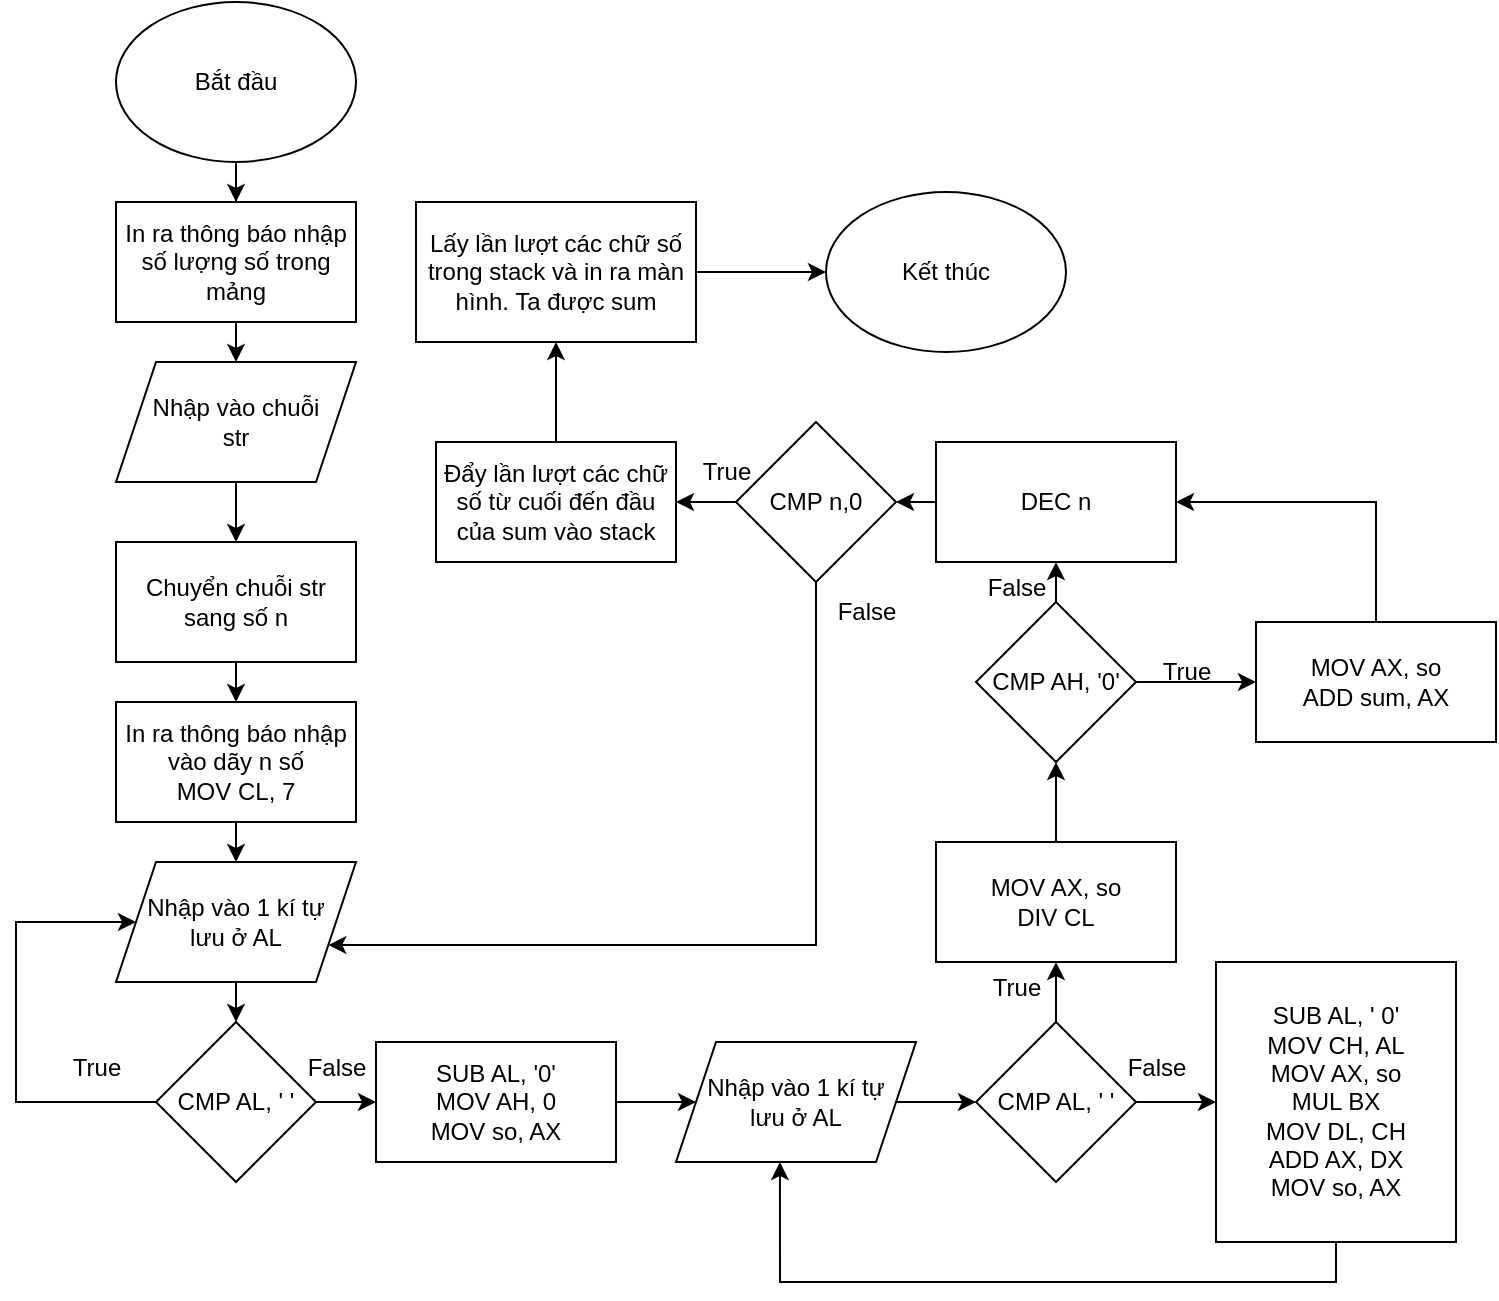 <mxfile version="24.4.3" type="github">
  <diagram name="Trang-1" id="Hi9tlOcI5kU3Nyd7iPtn">
    <mxGraphModel dx="1518" dy="624" grid="1" gridSize="10" guides="1" tooltips="1" connect="1" arrows="1" fold="1" page="1" pageScale="1" pageWidth="827" pageHeight="1169" math="0" shadow="0">
      <root>
        <mxCell id="0" />
        <mxCell id="1" parent="0" />
        <mxCell id="NTieBcKYmifwPvcHSjF2-3" style="edgeStyle=orthogonalEdgeStyle;rounded=0;orthogonalLoop=1;jettySize=auto;html=1;exitX=0.5;exitY=1;exitDx=0;exitDy=0;" edge="1" parent="1" source="NTieBcKYmifwPvcHSjF2-1" target="NTieBcKYmifwPvcHSjF2-2">
          <mxGeometry relative="1" as="geometry" />
        </mxCell>
        <mxCell id="NTieBcKYmifwPvcHSjF2-1" value="Bắt đầu" style="ellipse;whiteSpace=wrap;html=1;" vertex="1" parent="1">
          <mxGeometry x="70" y="130" width="120" height="80" as="geometry" />
        </mxCell>
        <mxCell id="NTieBcKYmifwPvcHSjF2-5" style="edgeStyle=orthogonalEdgeStyle;rounded=0;orthogonalLoop=1;jettySize=auto;html=1;exitX=0.5;exitY=1;exitDx=0;exitDy=0;entryX=0.5;entryY=0;entryDx=0;entryDy=0;" edge="1" parent="1" source="NTieBcKYmifwPvcHSjF2-2" target="NTieBcKYmifwPvcHSjF2-4">
          <mxGeometry relative="1" as="geometry" />
        </mxCell>
        <mxCell id="NTieBcKYmifwPvcHSjF2-2" value="In ra thông báo nhập số lượng số trong mảng" style="rounded=0;whiteSpace=wrap;html=1;" vertex="1" parent="1">
          <mxGeometry x="70" y="230" width="120" height="60" as="geometry" />
        </mxCell>
        <mxCell id="NTieBcKYmifwPvcHSjF2-7" style="edgeStyle=orthogonalEdgeStyle;rounded=0;orthogonalLoop=1;jettySize=auto;html=1;exitX=0.5;exitY=1;exitDx=0;exitDy=0;" edge="1" parent="1" source="NTieBcKYmifwPvcHSjF2-4" target="NTieBcKYmifwPvcHSjF2-6">
          <mxGeometry relative="1" as="geometry" />
        </mxCell>
        <mxCell id="NTieBcKYmifwPvcHSjF2-4" value="Nhập vào chuỗi&lt;br&gt;str" style="shape=parallelogram;perimeter=parallelogramPerimeter;whiteSpace=wrap;html=1;fixedSize=1;" vertex="1" parent="1">
          <mxGeometry x="70" y="310" width="120" height="60" as="geometry" />
        </mxCell>
        <mxCell id="NTieBcKYmifwPvcHSjF2-9" style="edgeStyle=orthogonalEdgeStyle;rounded=0;orthogonalLoop=1;jettySize=auto;html=1;exitX=0.5;exitY=1;exitDx=0;exitDy=0;entryX=0.5;entryY=0;entryDx=0;entryDy=0;" edge="1" parent="1" source="NTieBcKYmifwPvcHSjF2-6" target="NTieBcKYmifwPvcHSjF2-8">
          <mxGeometry relative="1" as="geometry" />
        </mxCell>
        <mxCell id="NTieBcKYmifwPvcHSjF2-6" value="Chuyển chuỗi str sang số n" style="rounded=0;whiteSpace=wrap;html=1;" vertex="1" parent="1">
          <mxGeometry x="70" y="400" width="120" height="60" as="geometry" />
        </mxCell>
        <mxCell id="NTieBcKYmifwPvcHSjF2-11" style="edgeStyle=orthogonalEdgeStyle;rounded=0;orthogonalLoop=1;jettySize=auto;html=1;exitX=0.5;exitY=1;exitDx=0;exitDy=0;entryX=0.5;entryY=0;entryDx=0;entryDy=0;" edge="1" parent="1" source="NTieBcKYmifwPvcHSjF2-8" target="NTieBcKYmifwPvcHSjF2-10">
          <mxGeometry relative="1" as="geometry" />
        </mxCell>
        <mxCell id="NTieBcKYmifwPvcHSjF2-8" value="In ra thông báo nhập vào dãy n số&lt;br&gt;MOV CL, 7" style="rounded=0;whiteSpace=wrap;html=1;" vertex="1" parent="1">
          <mxGeometry x="70" y="480" width="120" height="60" as="geometry" />
        </mxCell>
        <mxCell id="NTieBcKYmifwPvcHSjF2-13" style="edgeStyle=orthogonalEdgeStyle;rounded=0;orthogonalLoop=1;jettySize=auto;html=1;exitX=0.5;exitY=1;exitDx=0;exitDy=0;entryX=0.5;entryY=0;entryDx=0;entryDy=0;" edge="1" parent="1" source="NTieBcKYmifwPvcHSjF2-10" target="NTieBcKYmifwPvcHSjF2-12">
          <mxGeometry relative="1" as="geometry" />
        </mxCell>
        <mxCell id="NTieBcKYmifwPvcHSjF2-10" value="Nhập vào 1 kí tự&lt;br&gt;lưu ở AL" style="shape=parallelogram;perimeter=parallelogramPerimeter;whiteSpace=wrap;html=1;fixedSize=1;" vertex="1" parent="1">
          <mxGeometry x="70" y="560" width="120" height="60" as="geometry" />
        </mxCell>
        <mxCell id="NTieBcKYmifwPvcHSjF2-14" style="edgeStyle=orthogonalEdgeStyle;rounded=0;orthogonalLoop=1;jettySize=auto;html=1;exitX=0;exitY=0.5;exitDx=0;exitDy=0;entryX=0;entryY=0.5;entryDx=0;entryDy=0;" edge="1" parent="1" source="NTieBcKYmifwPvcHSjF2-12" target="NTieBcKYmifwPvcHSjF2-10">
          <mxGeometry relative="1" as="geometry">
            <Array as="points">
              <mxPoint x="20" y="680" />
              <mxPoint x="20" y="590" />
            </Array>
          </mxGeometry>
        </mxCell>
        <mxCell id="NTieBcKYmifwPvcHSjF2-16" style="edgeStyle=orthogonalEdgeStyle;rounded=0;orthogonalLoop=1;jettySize=auto;html=1;exitX=1;exitY=0.5;exitDx=0;exitDy=0;entryX=0;entryY=0.5;entryDx=0;entryDy=0;" edge="1" parent="1" source="NTieBcKYmifwPvcHSjF2-12" target="NTieBcKYmifwPvcHSjF2-15">
          <mxGeometry relative="1" as="geometry" />
        </mxCell>
        <mxCell id="NTieBcKYmifwPvcHSjF2-12" value="CMP AL, &#39; &#39;" style="rhombus;whiteSpace=wrap;html=1;" vertex="1" parent="1">
          <mxGeometry x="90" y="640" width="80" height="80" as="geometry" />
        </mxCell>
        <mxCell id="NTieBcKYmifwPvcHSjF2-21" style="edgeStyle=orthogonalEdgeStyle;rounded=0;orthogonalLoop=1;jettySize=auto;html=1;exitX=1;exitY=0.5;exitDx=0;exitDy=0;entryX=0;entryY=0.5;entryDx=0;entryDy=0;" edge="1" parent="1" source="NTieBcKYmifwPvcHSjF2-15" target="NTieBcKYmifwPvcHSjF2-19">
          <mxGeometry relative="1" as="geometry" />
        </mxCell>
        <mxCell id="NTieBcKYmifwPvcHSjF2-15" value="SUB AL, &#39;0&#39;&lt;div&gt;MOV AH, 0&lt;/div&gt;&lt;div&gt;MOV so, AX&lt;/div&gt;" style="rounded=0;whiteSpace=wrap;html=1;" vertex="1" parent="1">
          <mxGeometry x="200" y="650" width="120" height="60" as="geometry" />
        </mxCell>
        <mxCell id="NTieBcKYmifwPvcHSjF2-17" value="False" style="text;html=1;align=center;verticalAlign=middle;resizable=0;points=[];autosize=1;strokeColor=none;fillColor=none;" vertex="1" parent="1">
          <mxGeometry x="155" y="648" width="50" height="30" as="geometry" />
        </mxCell>
        <mxCell id="NTieBcKYmifwPvcHSjF2-18" value="True" style="text;html=1;align=center;verticalAlign=middle;resizable=0;points=[];autosize=1;strokeColor=none;fillColor=none;" vertex="1" parent="1">
          <mxGeometry x="35" y="648" width="50" height="30" as="geometry" />
        </mxCell>
        <mxCell id="NTieBcKYmifwPvcHSjF2-22" style="edgeStyle=orthogonalEdgeStyle;rounded=0;orthogonalLoop=1;jettySize=auto;html=1;exitX=1;exitY=0.5;exitDx=0;exitDy=0;entryX=0;entryY=0.5;entryDx=0;entryDy=0;" edge="1" parent="1" source="NTieBcKYmifwPvcHSjF2-19" target="NTieBcKYmifwPvcHSjF2-20">
          <mxGeometry relative="1" as="geometry" />
        </mxCell>
        <mxCell id="NTieBcKYmifwPvcHSjF2-19" value="Nhập vào 1 kí tự&lt;br&gt;lưu ở AL" style="shape=parallelogram;perimeter=parallelogramPerimeter;whiteSpace=wrap;html=1;fixedSize=1;" vertex="1" parent="1">
          <mxGeometry x="350" y="650" width="120" height="60" as="geometry" />
        </mxCell>
        <mxCell id="NTieBcKYmifwPvcHSjF2-24" style="edgeStyle=orthogonalEdgeStyle;rounded=0;orthogonalLoop=1;jettySize=auto;html=1;exitX=0.5;exitY=0;exitDx=0;exitDy=0;" edge="1" parent="1" source="NTieBcKYmifwPvcHSjF2-20" target="NTieBcKYmifwPvcHSjF2-23">
          <mxGeometry relative="1" as="geometry" />
        </mxCell>
        <mxCell id="NTieBcKYmifwPvcHSjF2-30" style="edgeStyle=orthogonalEdgeStyle;rounded=0;orthogonalLoop=1;jettySize=auto;html=1;exitX=1;exitY=0.5;exitDx=0;exitDy=0;entryX=0;entryY=0.5;entryDx=0;entryDy=0;" edge="1" parent="1" source="NTieBcKYmifwPvcHSjF2-20" target="NTieBcKYmifwPvcHSjF2-25">
          <mxGeometry relative="1" as="geometry" />
        </mxCell>
        <mxCell id="NTieBcKYmifwPvcHSjF2-20" value="CMP AL, &#39; &#39;" style="rhombus;whiteSpace=wrap;html=1;" vertex="1" parent="1">
          <mxGeometry x="500" y="640" width="80" height="80" as="geometry" />
        </mxCell>
        <mxCell id="NTieBcKYmifwPvcHSjF2-35" style="edgeStyle=orthogonalEdgeStyle;rounded=0;orthogonalLoop=1;jettySize=auto;html=1;exitX=0.5;exitY=0;exitDx=0;exitDy=0;" edge="1" parent="1" source="NTieBcKYmifwPvcHSjF2-23" target="NTieBcKYmifwPvcHSjF2-34">
          <mxGeometry relative="1" as="geometry" />
        </mxCell>
        <mxCell id="NTieBcKYmifwPvcHSjF2-23" value="MOV AX, so&lt;div&gt;DIV CL&lt;/div&gt;" style="rounded=0;whiteSpace=wrap;html=1;" vertex="1" parent="1">
          <mxGeometry x="480" y="550" width="120" height="60" as="geometry" />
        </mxCell>
        <mxCell id="NTieBcKYmifwPvcHSjF2-25" value="SUB AL, &#39; 0&#39;&lt;div&gt;MOV CH, AL&lt;/div&gt;&lt;div&gt;MOV AX, so&lt;/div&gt;&lt;div&gt;MUL BX&lt;/div&gt;&lt;div&gt;MOV DL, CH&lt;/div&gt;&lt;div&gt;ADD AX, DX&lt;/div&gt;&lt;div&gt;MOV so, AX&lt;/div&gt;" style="rounded=0;whiteSpace=wrap;html=1;" vertex="1" parent="1">
          <mxGeometry x="620" y="610" width="120" height="140" as="geometry" />
        </mxCell>
        <mxCell id="NTieBcKYmifwPvcHSjF2-31" style="edgeStyle=orthogonalEdgeStyle;rounded=0;orthogonalLoop=1;jettySize=auto;html=1;exitX=0.5;exitY=1;exitDx=0;exitDy=0;entryX=0.433;entryY=1;entryDx=0;entryDy=0;entryPerimeter=0;" edge="1" parent="1" source="NTieBcKYmifwPvcHSjF2-25" target="NTieBcKYmifwPvcHSjF2-19">
          <mxGeometry relative="1" as="geometry" />
        </mxCell>
        <mxCell id="NTieBcKYmifwPvcHSjF2-32" value="True" style="text;html=1;align=center;verticalAlign=middle;resizable=0;points=[];autosize=1;strokeColor=none;fillColor=none;" vertex="1" parent="1">
          <mxGeometry x="495" y="608" width="50" height="30" as="geometry" />
        </mxCell>
        <mxCell id="NTieBcKYmifwPvcHSjF2-33" value="False" style="text;html=1;align=center;verticalAlign=middle;resizable=0;points=[];autosize=1;strokeColor=none;fillColor=none;" vertex="1" parent="1">
          <mxGeometry x="565" y="648" width="50" height="30" as="geometry" />
        </mxCell>
        <mxCell id="NTieBcKYmifwPvcHSjF2-38" style="edgeStyle=orthogonalEdgeStyle;rounded=0;orthogonalLoop=1;jettySize=auto;html=1;exitX=1;exitY=0.5;exitDx=0;exitDy=0;entryX=0;entryY=0.5;entryDx=0;entryDy=0;" edge="1" parent="1" source="NTieBcKYmifwPvcHSjF2-34" target="NTieBcKYmifwPvcHSjF2-37">
          <mxGeometry relative="1" as="geometry" />
        </mxCell>
        <mxCell id="NTieBcKYmifwPvcHSjF2-41" style="edgeStyle=orthogonalEdgeStyle;rounded=0;orthogonalLoop=1;jettySize=auto;html=1;exitX=0.5;exitY=0;exitDx=0;exitDy=0;entryX=0.5;entryY=1;entryDx=0;entryDy=0;" edge="1" parent="1" source="NTieBcKYmifwPvcHSjF2-34" target="NTieBcKYmifwPvcHSjF2-40">
          <mxGeometry relative="1" as="geometry" />
        </mxCell>
        <mxCell id="NTieBcKYmifwPvcHSjF2-34" value="CMP AH, &#39;0&#39;" style="rhombus;whiteSpace=wrap;html=1;" vertex="1" parent="1">
          <mxGeometry x="500" y="430" width="80" height="80" as="geometry" />
        </mxCell>
        <mxCell id="NTieBcKYmifwPvcHSjF2-42" style="edgeStyle=orthogonalEdgeStyle;rounded=0;orthogonalLoop=1;jettySize=auto;html=1;exitX=0.5;exitY=0;exitDx=0;exitDy=0;entryX=1;entryY=0.5;entryDx=0;entryDy=0;" edge="1" parent="1" source="NTieBcKYmifwPvcHSjF2-37" target="NTieBcKYmifwPvcHSjF2-40">
          <mxGeometry relative="1" as="geometry" />
        </mxCell>
        <mxCell id="NTieBcKYmifwPvcHSjF2-37" value="MOV AX, so&lt;div&gt;ADD sum, AX&lt;/div&gt;" style="rounded=0;whiteSpace=wrap;html=1;" vertex="1" parent="1">
          <mxGeometry x="640" y="440" width="120" height="60" as="geometry" />
        </mxCell>
        <mxCell id="NTieBcKYmifwPvcHSjF2-39" value="True" style="text;html=1;align=center;verticalAlign=middle;resizable=0;points=[];autosize=1;strokeColor=none;fillColor=none;" vertex="1" parent="1">
          <mxGeometry x="580" y="450" width="50" height="30" as="geometry" />
        </mxCell>
        <mxCell id="NTieBcKYmifwPvcHSjF2-45" style="edgeStyle=orthogonalEdgeStyle;rounded=0;orthogonalLoop=1;jettySize=auto;html=1;exitX=0;exitY=0.5;exitDx=0;exitDy=0;entryX=1;entryY=0.5;entryDx=0;entryDy=0;" edge="1" parent="1" source="NTieBcKYmifwPvcHSjF2-40" target="NTieBcKYmifwPvcHSjF2-43">
          <mxGeometry relative="1" as="geometry" />
        </mxCell>
        <mxCell id="NTieBcKYmifwPvcHSjF2-40" value="DEC n" style="rounded=0;whiteSpace=wrap;html=1;" vertex="1" parent="1">
          <mxGeometry x="480" y="350" width="120" height="60" as="geometry" />
        </mxCell>
        <mxCell id="NTieBcKYmifwPvcHSjF2-44" style="edgeStyle=orthogonalEdgeStyle;rounded=0;orthogonalLoop=1;jettySize=auto;html=1;exitX=0.5;exitY=1;exitDx=0;exitDy=0;entryX=1;entryY=0.75;entryDx=0;entryDy=0;" edge="1" parent="1" source="NTieBcKYmifwPvcHSjF2-43" target="NTieBcKYmifwPvcHSjF2-10">
          <mxGeometry relative="1" as="geometry">
            <Array as="points">
              <mxPoint x="420" y="602" />
            </Array>
          </mxGeometry>
        </mxCell>
        <mxCell id="NTieBcKYmifwPvcHSjF2-49" style="edgeStyle=orthogonalEdgeStyle;rounded=0;orthogonalLoop=1;jettySize=auto;html=1;exitX=0;exitY=0.5;exitDx=0;exitDy=0;entryX=1;entryY=0.5;entryDx=0;entryDy=0;" edge="1" parent="1" source="NTieBcKYmifwPvcHSjF2-43" target="NTieBcKYmifwPvcHSjF2-48">
          <mxGeometry relative="1" as="geometry" />
        </mxCell>
        <mxCell id="NTieBcKYmifwPvcHSjF2-43" value="CMP n,0" style="rhombus;whiteSpace=wrap;html=1;" vertex="1" parent="1">
          <mxGeometry x="380" y="340" width="80" height="80" as="geometry" />
        </mxCell>
        <mxCell id="NTieBcKYmifwPvcHSjF2-46" value="False" style="text;html=1;align=center;verticalAlign=middle;resizable=0;points=[];autosize=1;strokeColor=none;fillColor=none;" vertex="1" parent="1">
          <mxGeometry x="420" y="420" width="50" height="30" as="geometry" />
        </mxCell>
        <mxCell id="NTieBcKYmifwPvcHSjF2-52" style="edgeStyle=orthogonalEdgeStyle;rounded=0;orthogonalLoop=1;jettySize=auto;html=1;exitX=1;exitY=0.5;exitDx=0;exitDy=0;entryX=0;entryY=0.5;entryDx=0;entryDy=0;" edge="1" parent="1" source="NTieBcKYmifwPvcHSjF2-47" target="NTieBcKYmifwPvcHSjF2-51">
          <mxGeometry relative="1" as="geometry" />
        </mxCell>
        <mxCell id="NTieBcKYmifwPvcHSjF2-47" value="Lấy lần lượt các chữ số trong stack và in ra màn hình. Ta được sum" style="rounded=0;whiteSpace=wrap;html=1;" vertex="1" parent="1">
          <mxGeometry x="220" y="230" width="140" height="70" as="geometry" />
        </mxCell>
        <mxCell id="NTieBcKYmifwPvcHSjF2-50" style="edgeStyle=orthogonalEdgeStyle;rounded=0;orthogonalLoop=1;jettySize=auto;html=1;exitX=0.5;exitY=0;exitDx=0;exitDy=0;entryX=0.5;entryY=1;entryDx=0;entryDy=0;" edge="1" parent="1" source="NTieBcKYmifwPvcHSjF2-48" target="NTieBcKYmifwPvcHSjF2-47">
          <mxGeometry relative="1" as="geometry" />
        </mxCell>
        <mxCell id="NTieBcKYmifwPvcHSjF2-48" value="Đẩy lần lượt các chữ số từ cuối đến đầu của sum vào stack" style="rounded=0;whiteSpace=wrap;html=1;" vertex="1" parent="1">
          <mxGeometry x="230" y="350" width="120" height="60" as="geometry" />
        </mxCell>
        <mxCell id="NTieBcKYmifwPvcHSjF2-51" value="Kết thúc" style="ellipse;whiteSpace=wrap;html=1;" vertex="1" parent="1">
          <mxGeometry x="425" y="225" width="120" height="80" as="geometry" />
        </mxCell>
        <mxCell id="NTieBcKYmifwPvcHSjF2-53" value="True" style="text;html=1;align=center;verticalAlign=middle;resizable=0;points=[];autosize=1;strokeColor=none;fillColor=none;" vertex="1" parent="1">
          <mxGeometry x="350" y="350" width="50" height="30" as="geometry" />
        </mxCell>
        <mxCell id="NTieBcKYmifwPvcHSjF2-54" value="False" style="text;html=1;align=center;verticalAlign=middle;resizable=0;points=[];autosize=1;strokeColor=none;fillColor=none;" vertex="1" parent="1">
          <mxGeometry x="495" y="408" width="50" height="30" as="geometry" />
        </mxCell>
      </root>
    </mxGraphModel>
  </diagram>
</mxfile>
